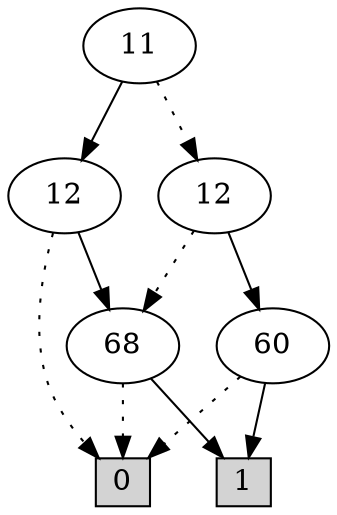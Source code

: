 digraph G {
0 [shape=box, label="0", style=filled, shape=box, height=0.3, width=0.3];
1 [shape=box, label="1", style=filled, shape=box, height=0.3, width=0.3];
85050 [label="11"];
85050 -> 85049 [style=dotted];
85050 -> 85040 [style=filled];
85049 [label="12"];
85049 -> 138 [style=dotted];
85049 -> 122 [style=filled];
138 [label="68"];
138 -> 0 [style=dotted];
138 -> 1 [style=filled];
122 [label="60"];
122 -> 0 [style=dotted];
122 -> 1 [style=filled];
85040 [label="12"];
85040 -> 0 [style=dotted];
85040 -> 138 [style=filled];
}
